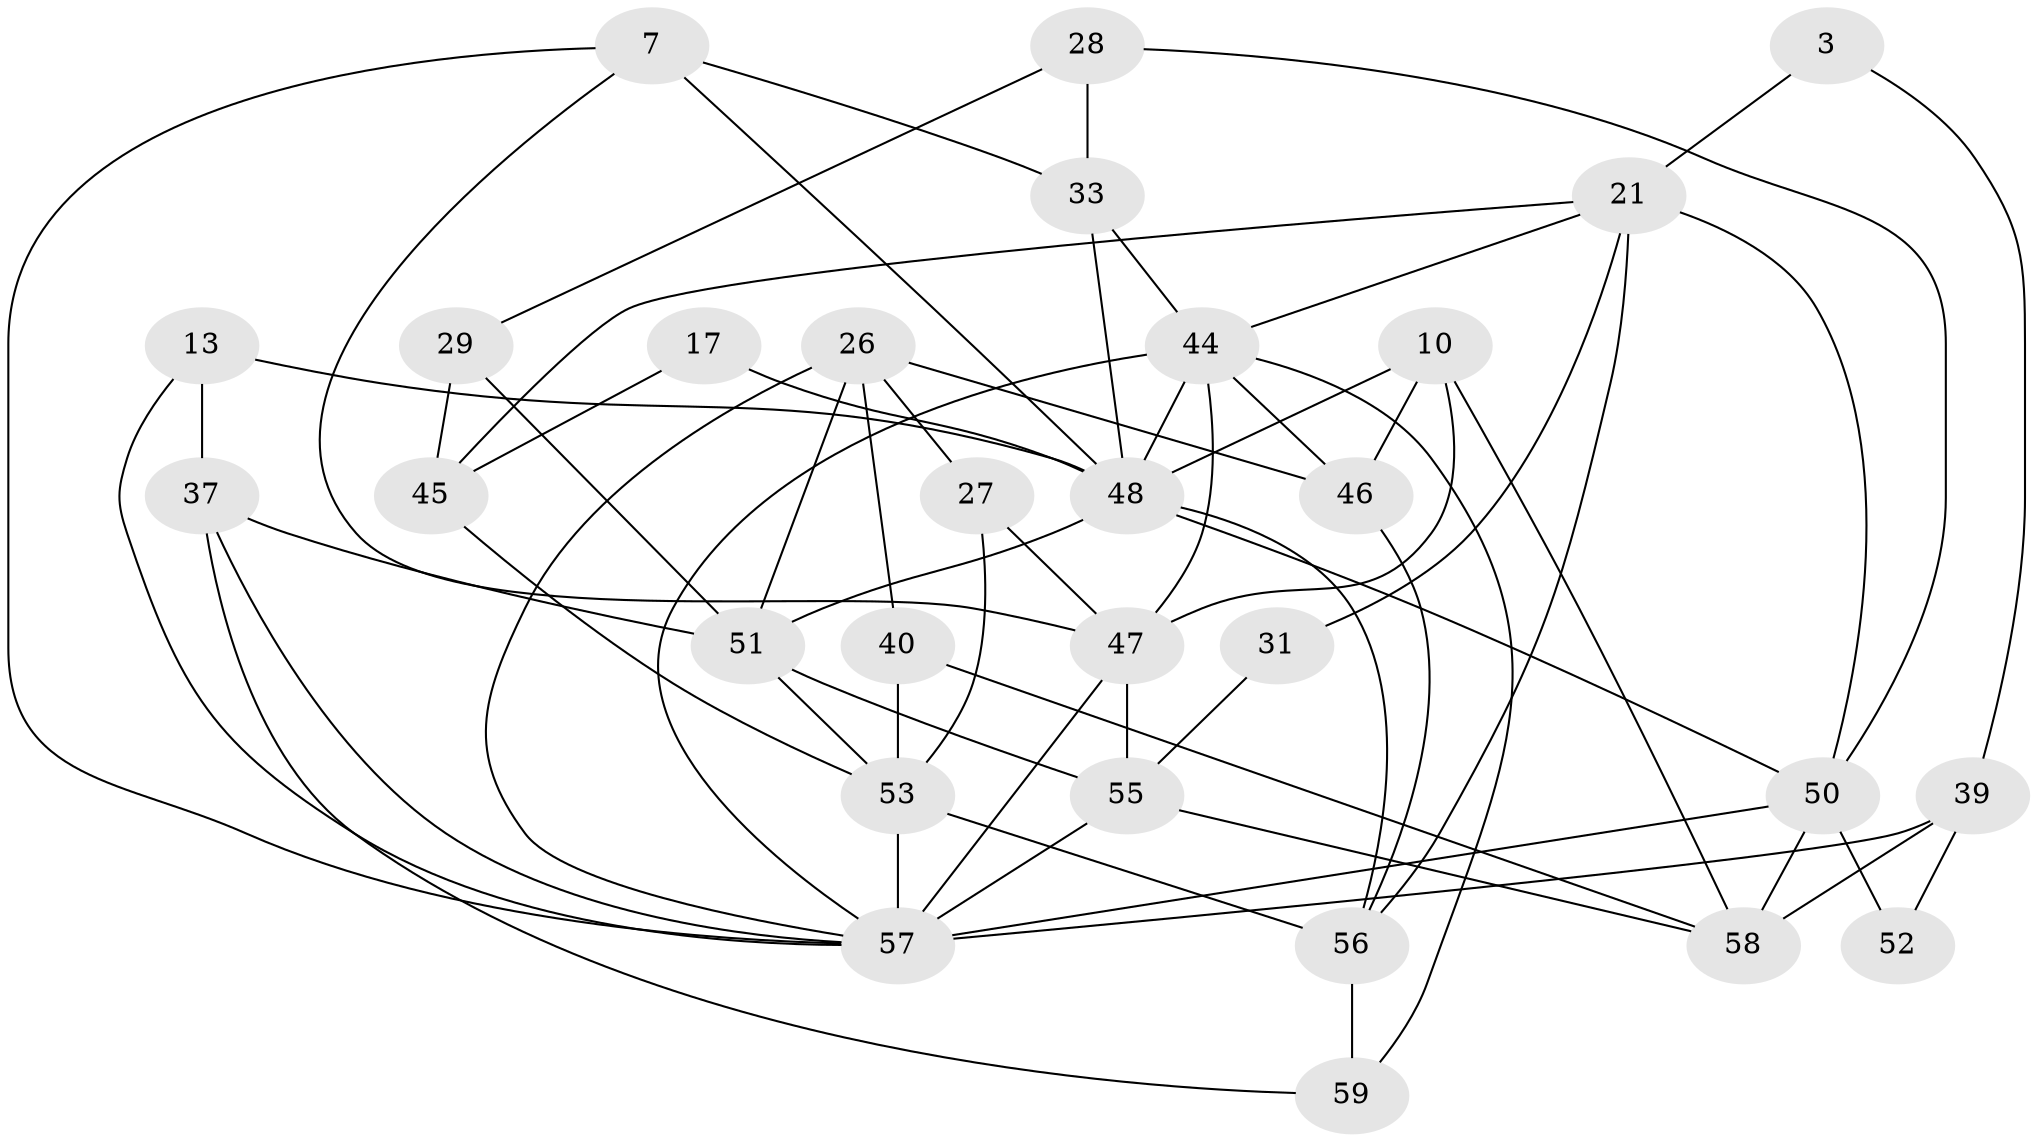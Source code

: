 // original degree distribution, {3: 0.3220338983050847, 2: 0.13559322033898305, 4: 0.23728813559322035, 5: 0.13559322033898305, 6: 0.06779661016949153, 7: 0.0847457627118644, 8: 0.01694915254237288}
// Generated by graph-tools (version 1.1) at 2025/50/03/09/25 04:50:10]
// undirected, 29 vertices, 65 edges
graph export_dot {
graph [start="1"]
  node [color=gray90,style=filled];
  3;
  7;
  10 [super="+9"];
  13;
  17;
  21;
  26;
  27;
  28;
  29 [super="+19"];
  31;
  33 [super="+4"];
  37 [super="+15"];
  39 [super="+1"];
  40 [super="+24"];
  44 [super="+22+30"];
  45 [super="+23"];
  46;
  47 [super="+38"];
  48 [super="+2+35"];
  50 [super="+43"];
  51 [super="+41"];
  52;
  53 [super="+12+49"];
  55 [super="+5"];
  56 [super="+8+16"];
  57 [super="+42+36"];
  58 [super="+54"];
  59;
  3 -- 21;
  3 -- 39;
  7 -- 33 [weight=2];
  7 -- 48;
  7 -- 57 [weight=2];
  7 -- 47;
  10 -- 58;
  10 -- 46;
  10 -- 48;
  10 -- 47;
  13 -- 37;
  13 -- 48;
  13 -- 57;
  17 -- 45;
  17 -- 48;
  21 -- 45 [weight=2];
  21 -- 31;
  21 -- 50;
  21 -- 44;
  21 -- 56;
  26 -- 27;
  26 -- 40;
  26 -- 46;
  26 -- 51;
  26 -- 57;
  27 -- 53;
  27 -- 47;
  28 -- 33;
  28 -- 29;
  28 -- 50;
  29 -- 45 [weight=3];
  29 -- 51 [weight=2];
  31 -- 55;
  33 -- 44;
  33 -- 48;
  37 -- 51 [weight=2];
  37 -- 57;
  37 -- 59;
  39 -- 52;
  39 -- 58;
  39 -- 57;
  40 -- 58;
  40 -- 53;
  44 -- 46;
  44 -- 57 [weight=3];
  44 -- 59;
  44 -- 48;
  44 -- 47;
  45 -- 53;
  46 -- 56;
  47 -- 57 [weight=2];
  47 -- 55;
  48 -- 50 [weight=3];
  48 -- 51;
  48 -- 56;
  50 -- 52;
  50 -- 58 [weight=2];
  50 -- 57 [weight=4];
  51 -- 53 [weight=2];
  51 -- 55;
  53 -- 56;
  53 -- 57 [weight=3];
  55 -- 58;
  55 -- 57 [weight=2];
  56 -- 59;
}
